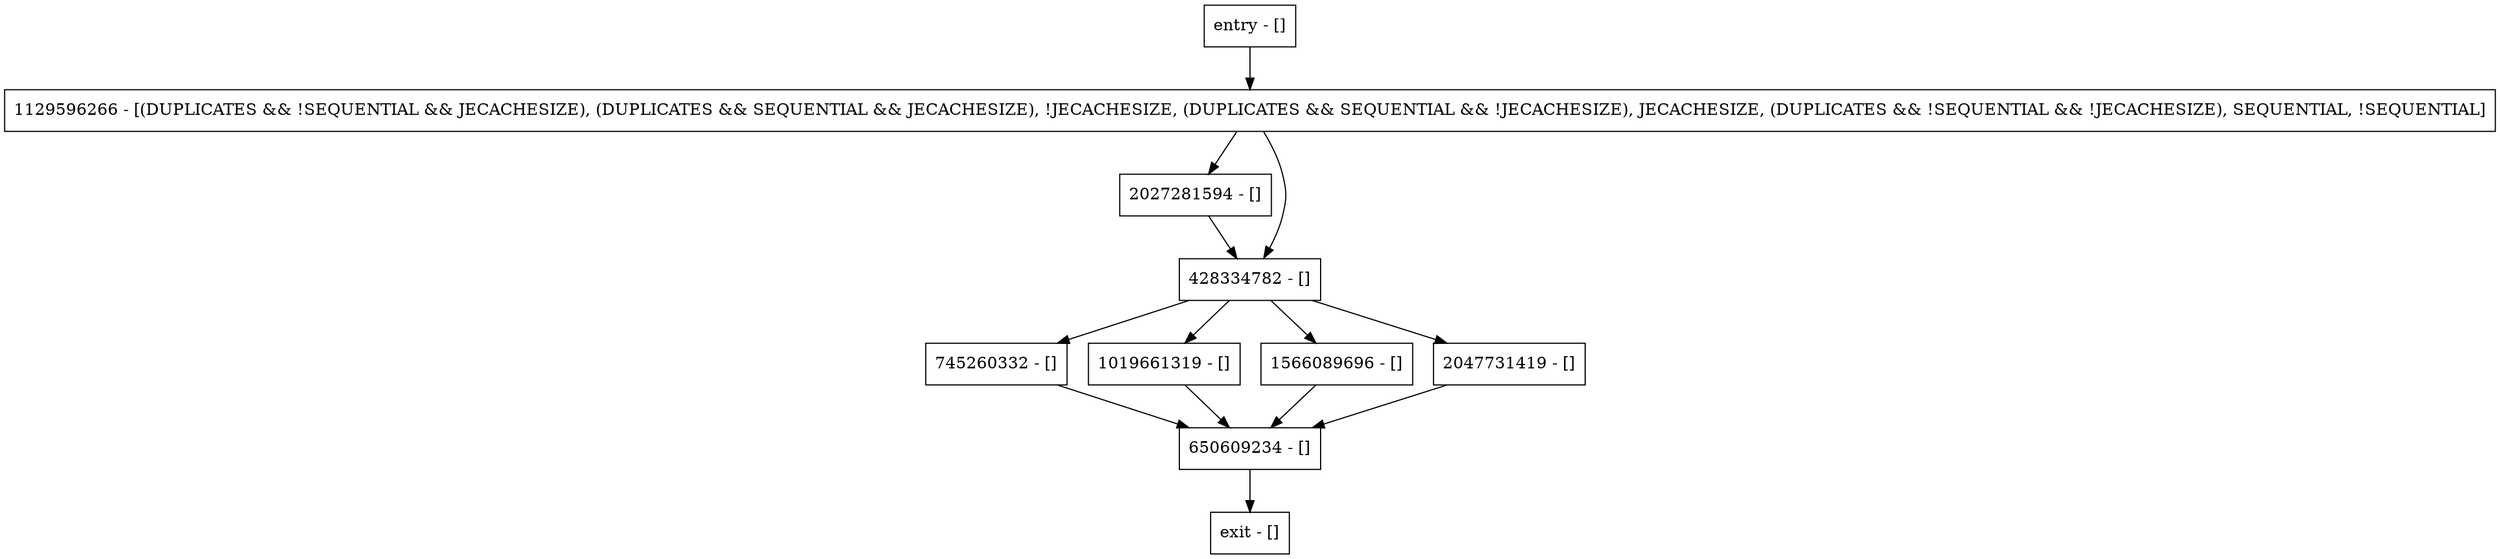 digraph run {
node [shape=record];
entry [label="entry - []"];
exit [label="exit - []"];
745260332 [label="745260332 - []"];
1129596266 [label="1129596266 - [(DUPLICATES && !SEQUENTIAL && JECACHESIZE), (DUPLICATES && SEQUENTIAL && JECACHESIZE), !JECACHESIZE, (DUPLICATES && SEQUENTIAL && !JECACHESIZE), JECACHESIZE, (DUPLICATES && !SEQUENTIAL && !JECACHESIZE), SEQUENTIAL, !SEQUENTIAL]"];
2027281594 [label="2027281594 - []"];
1019661319 [label="1019661319 - []"];
1566089696 [label="1566089696 - []"];
650609234 [label="650609234 - []"];
2047731419 [label="2047731419 - []"];
428334782 [label="428334782 - []"];
entry;
exit;
entry -> 1129596266;
745260332 -> 650609234;
1129596266 -> 2027281594;
1129596266 -> 428334782;
2027281594 -> 428334782;
1019661319 -> 650609234;
1566089696 -> 650609234;
650609234 -> exit;
2047731419 -> 650609234;
428334782 -> 745260332;
428334782 -> 1019661319;
428334782 -> 1566089696;
428334782 -> 2047731419;
}
